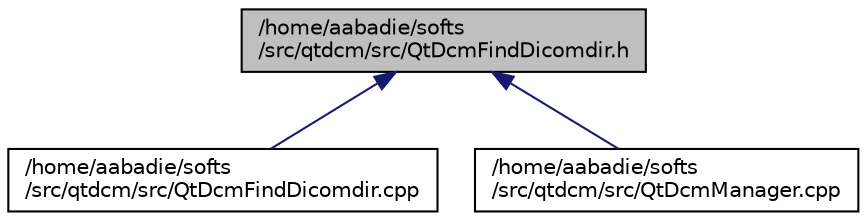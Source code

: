 digraph "/home/aabadie/softs/src/qtdcm/src/QtDcmFindDicomdir.h"
{
  edge [fontname="Helvetica",fontsize="10",labelfontname="Helvetica",labelfontsize="10"];
  node [fontname="Helvetica",fontsize="10",shape=record];
  Node1 [label="/home/aabadie/softs\l/src/qtdcm/src/QtDcmFindDicomdir.h",height=0.2,width=0.4,color="black", fillcolor="grey75", style="filled", fontcolor="black"];
  Node1 -> Node2 [dir="back",color="midnightblue",fontsize="10",style="solid",fontname="Helvetica"];
  Node2 [label="/home/aabadie/softs\l/src/qtdcm/src/QtDcmFindDicomdir.cpp",height=0.2,width=0.4,color="black", fillcolor="white", style="filled",URL="$QtDcmFindDicomdir_8cpp.html"];
  Node1 -> Node3 [dir="back",color="midnightblue",fontsize="10",style="solid",fontname="Helvetica"];
  Node3 [label="/home/aabadie/softs\l/src/qtdcm/src/QtDcmManager.cpp",height=0.2,width=0.4,color="black", fillcolor="white", style="filled",URL="$QtDcmManager_8cpp.html"];
}
